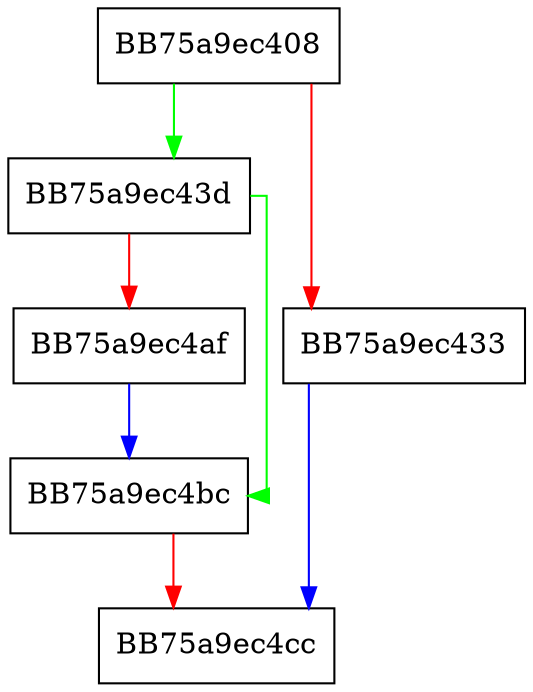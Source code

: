 digraph Initialize {
  node [shape="box"];
  graph [splines=ortho];
  BB75a9ec408 -> BB75a9ec43d [color="green"];
  BB75a9ec408 -> BB75a9ec433 [color="red"];
  BB75a9ec433 -> BB75a9ec4cc [color="blue"];
  BB75a9ec43d -> BB75a9ec4bc [color="green"];
  BB75a9ec43d -> BB75a9ec4af [color="red"];
  BB75a9ec4af -> BB75a9ec4bc [color="blue"];
  BB75a9ec4bc -> BB75a9ec4cc [color="red"];
}